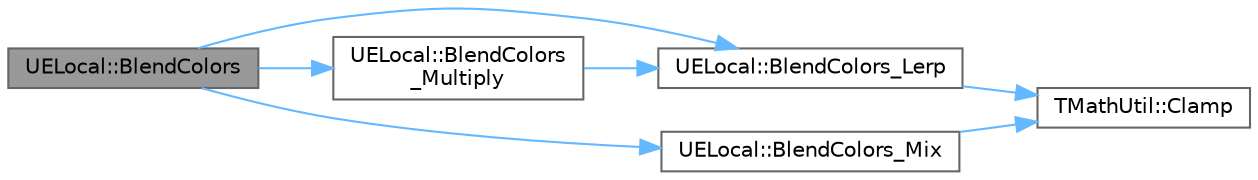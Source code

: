 digraph "UELocal::BlendColors"
{
 // INTERACTIVE_SVG=YES
 // LATEX_PDF_SIZE
  bgcolor="transparent";
  edge [fontname=Helvetica,fontsize=10,labelfontname=Helvetica,labelfontsize=10];
  node [fontname=Helvetica,fontsize=10,shape=box,height=0.2,width=0.4];
  rankdir="LR";
  Node1 [id="Node000001",label="UELocal::BlendColors",height=0.2,width=0.4,color="gray40", fillcolor="grey60", style="filled", fontcolor="black",tooltip=" "];
  Node1 -> Node2 [id="edge1_Node000001_Node000002",color="steelblue1",style="solid",tooltip=" "];
  Node2 [id="Node000002",label="UELocal::BlendColors_Lerp",height=0.2,width=0.4,color="grey40", fillcolor="white", style="filled",URL="$de/d99/namespaceUELocal.html#a8f27c3ea2a8cf6c8c7c486318fe392ee",tooltip=" "];
  Node2 -> Node3 [id="edge2_Node000002_Node000003",color="steelblue1",style="solid",tooltip=" "];
  Node3 [id="Node000003",label="TMathUtil::Clamp",height=0.2,width=0.4,color="grey40", fillcolor="white", style="filled",URL="$df/d8b/classTMathUtil.html#a5140b8f6ca300865afb4f248051d5b08",tooltip=" "];
  Node1 -> Node4 [id="edge3_Node000001_Node000004",color="steelblue1",style="solid",tooltip=" "];
  Node4 [id="Node000004",label="UELocal::BlendColors_Mix",height=0.2,width=0.4,color="grey40", fillcolor="white", style="filled",URL="$de/d99/namespaceUELocal.html#a15953ccfca31c8bc4a4514bfd5975524",tooltip=" "];
  Node4 -> Node3 [id="edge4_Node000004_Node000003",color="steelblue1",style="solid",tooltip=" "];
  Node1 -> Node5 [id="edge5_Node000001_Node000005",color="steelblue1",style="solid",tooltip=" "];
  Node5 [id="Node000005",label="UELocal::BlendColors\l_Multiply",height=0.2,width=0.4,color="grey40", fillcolor="white", style="filled",URL="$de/d99/namespaceUELocal.html#a72ff225bef4edbebaf883f9af02be3b2",tooltip=" "];
  Node5 -> Node2 [id="edge6_Node000005_Node000002",color="steelblue1",style="solid",tooltip=" "];
}
